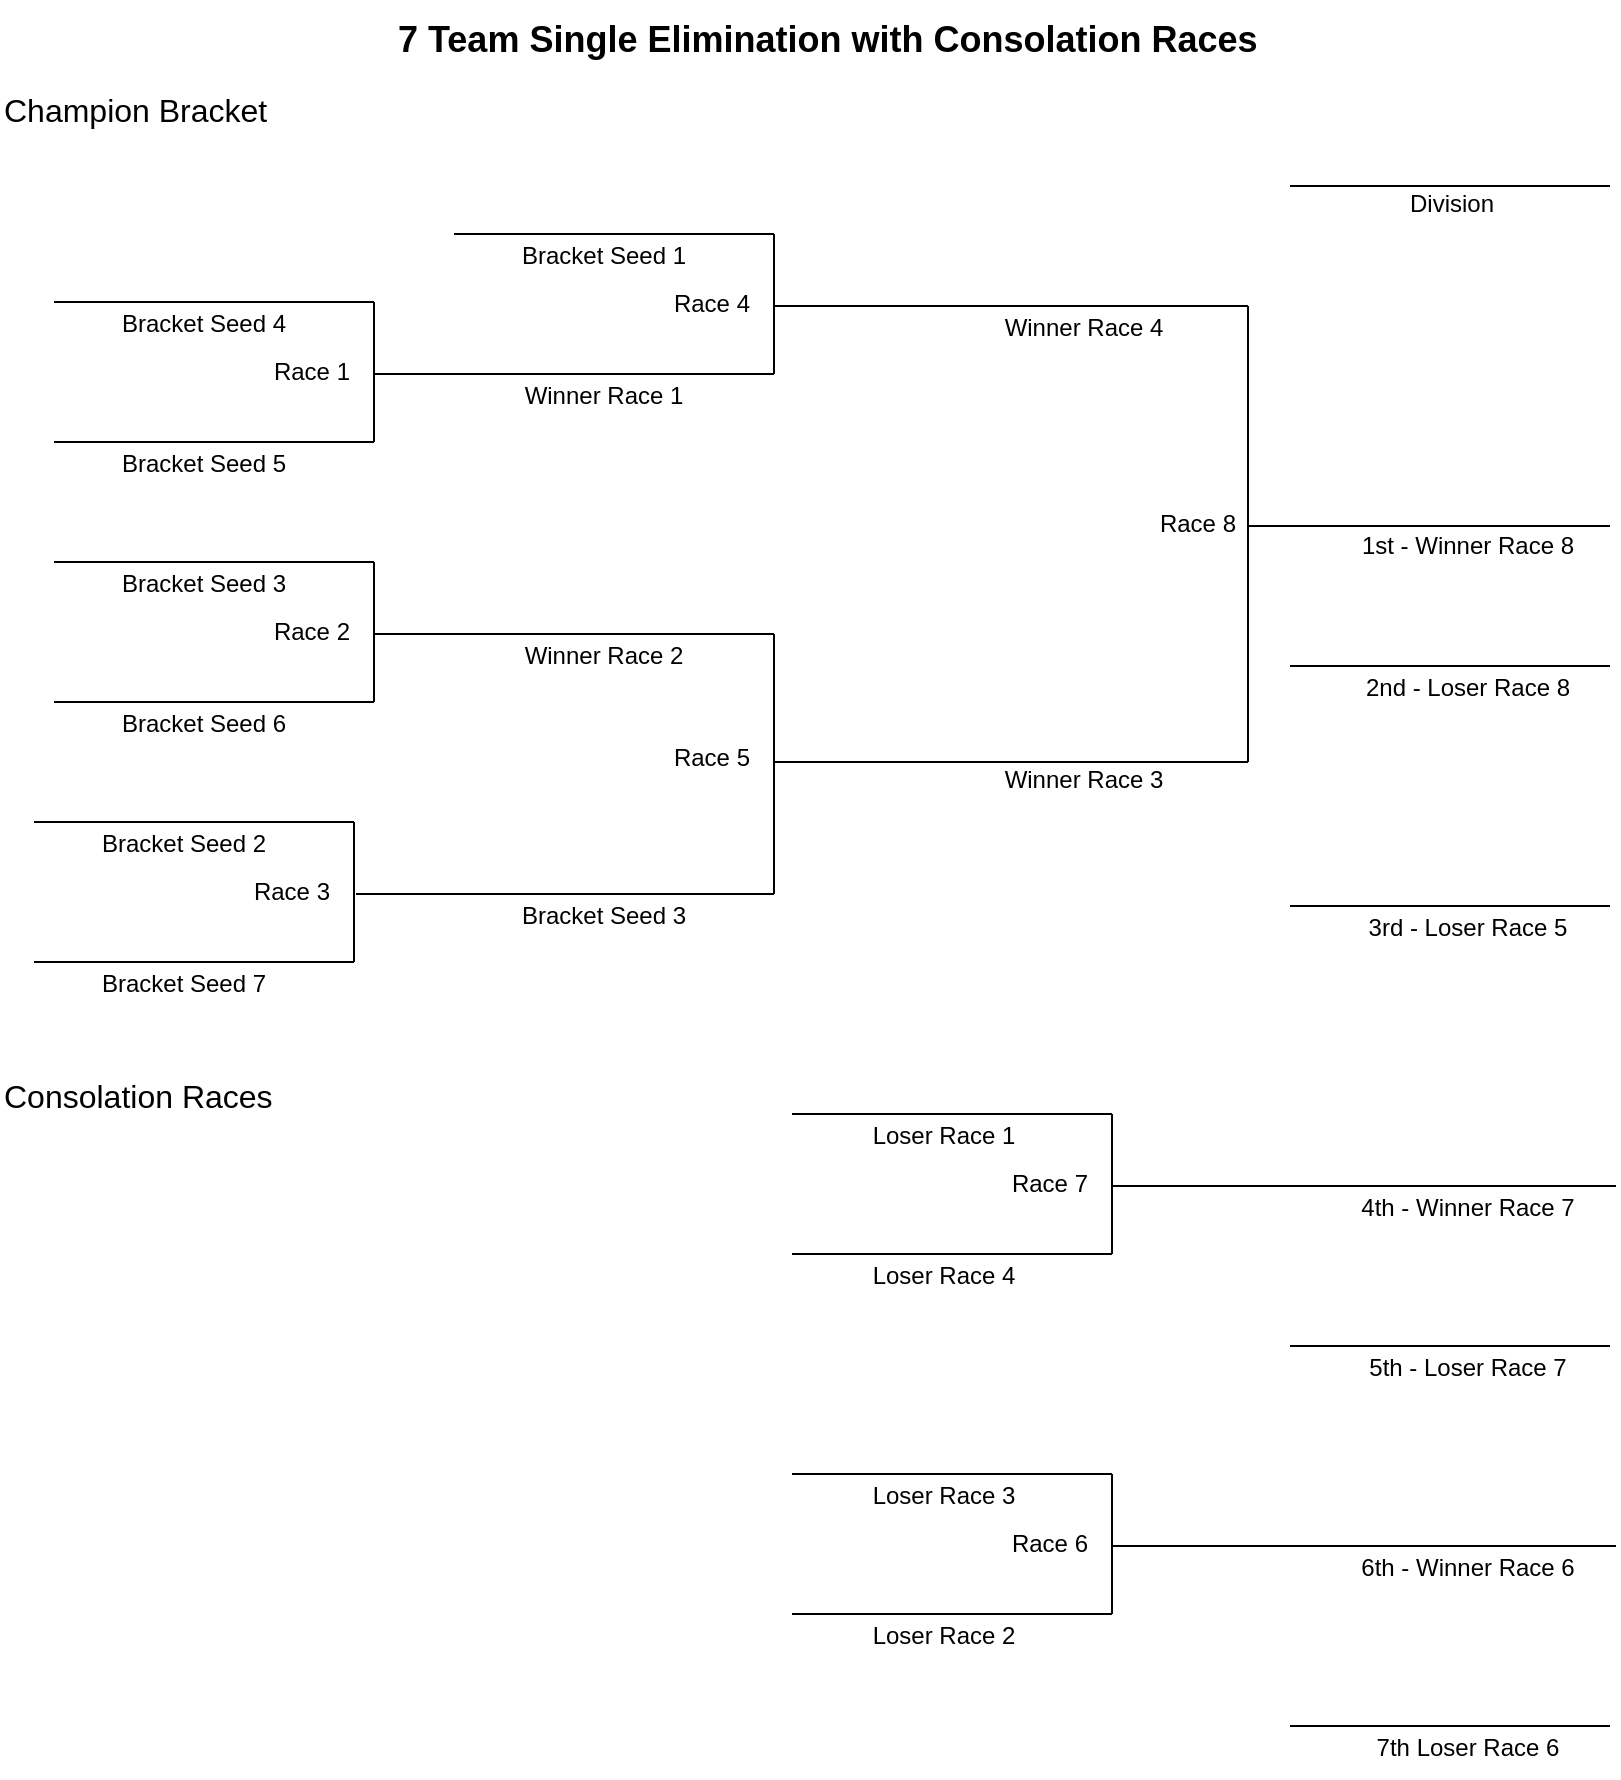 <mxfile version="25.0.2">
  <diagram name="Page-1" id="gNxw8MddvVBNjZTbIHWo">
    <mxGraphModel dx="1114" dy="999" grid="1" gridSize="10" guides="1" tooltips="1" connect="1" arrows="1" fold="1" page="1" pageScale="1" pageWidth="850" pageHeight="1100" math="0" shadow="0">
      <root>
        <mxCell id="0" />
        <mxCell id="1" parent="0" />
        <mxCell id="H3SU6zbXUFuWfZ92cG2d-4" value="&lt;font style=&quot;font-size: 16px;&quot;&gt;Champion Bracket&lt;/font&gt;" style="text;html=1;align=left;verticalAlign=middle;whiteSpace=wrap;rounded=0;" parent="1" vertex="1">
          <mxGeometry x="12" y="93" width="138" height="30" as="geometry" />
        </mxCell>
        <mxCell id="H3SU6zbXUFuWfZ92cG2d-8" value="" style="group" parent="1" vertex="1" connectable="0">
          <mxGeometry x="239" y="170" width="320" height="70" as="geometry" />
        </mxCell>
        <mxCell id="H3SU6zbXUFuWfZ92cG2d-1" value="" style="endArrow=none;html=1;rounded=0;" parent="H3SU6zbXUFuWfZ92cG2d-8" edge="1">
          <mxGeometry width="50" height="50" relative="1" as="geometry">
            <mxPoint as="sourcePoint" />
            <mxPoint x="160" as="targetPoint" />
          </mxGeometry>
        </mxCell>
        <mxCell id="H3SU6zbXUFuWfZ92cG2d-2" value="" style="endArrow=none;html=1;rounded=0;" parent="H3SU6zbXUFuWfZ92cG2d-8" edge="1">
          <mxGeometry width="50" height="50" relative="1" as="geometry">
            <mxPoint y="70" as="sourcePoint" />
            <mxPoint x="160" y="70" as="targetPoint" />
          </mxGeometry>
        </mxCell>
        <mxCell id="H3SU6zbXUFuWfZ92cG2d-3" value="" style="endArrow=none;html=1;rounded=0;" parent="H3SU6zbXUFuWfZ92cG2d-8" edge="1">
          <mxGeometry width="50" height="50" relative="1" as="geometry">
            <mxPoint x="160" y="70" as="sourcePoint" />
            <mxPoint x="160" as="targetPoint" />
          </mxGeometry>
        </mxCell>
        <mxCell id="H3SU6zbXUFuWfZ92cG2d-5" value="Race 4" style="text;html=1;align=right;verticalAlign=middle;whiteSpace=wrap;rounded=0;" parent="H3SU6zbXUFuWfZ92cG2d-8" vertex="1">
          <mxGeometry x="60" y="20" width="90" height="30" as="geometry" />
        </mxCell>
        <mxCell id="H3SU6zbXUFuWfZ92cG2d-7" value="" style="endArrow=none;html=1;rounded=0;" parent="H3SU6zbXUFuWfZ92cG2d-8" edge="1">
          <mxGeometry width="50" height="50" relative="1" as="geometry">
            <mxPoint x="160" y="36" as="sourcePoint" />
            <mxPoint x="320" y="36" as="targetPoint" />
          </mxGeometry>
        </mxCell>
        <mxCell id="H3SU6zbXUFuWfZ92cG2d-9" value="" style="group" parent="1" vertex="1" connectable="0">
          <mxGeometry x="239" y="370" width="360" height="70" as="geometry" />
        </mxCell>
        <mxCell id="H3SU6zbXUFuWfZ92cG2d-10" value="" style="endArrow=none;html=1;rounded=0;" parent="H3SU6zbXUFuWfZ92cG2d-9" edge="1">
          <mxGeometry width="50" height="50" relative="1" as="geometry">
            <mxPoint as="sourcePoint" />
            <mxPoint x="160" as="targetPoint" />
          </mxGeometry>
        </mxCell>
        <mxCell id="H3SU6zbXUFuWfZ92cG2d-11" value="" style="endArrow=none;html=1;rounded=0;" parent="H3SU6zbXUFuWfZ92cG2d-9" edge="1">
          <mxGeometry width="50" height="50" relative="1" as="geometry">
            <mxPoint x="-49" y="130" as="sourcePoint" />
            <mxPoint x="160" y="130" as="targetPoint" />
          </mxGeometry>
        </mxCell>
        <mxCell id="H3SU6zbXUFuWfZ92cG2d-12" value="" style="endArrow=none;html=1;rounded=0;" parent="H3SU6zbXUFuWfZ92cG2d-9" edge="1">
          <mxGeometry width="50" height="50" relative="1" as="geometry">
            <mxPoint x="160" y="70" as="sourcePoint" />
            <mxPoint x="160" as="targetPoint" />
          </mxGeometry>
        </mxCell>
        <mxCell id="H3SU6zbXUFuWfZ92cG2d-13" value="Race 5" style="text;html=1;align=right;verticalAlign=middle;whiteSpace=wrap;rounded=0;" parent="H3SU6zbXUFuWfZ92cG2d-9" vertex="1">
          <mxGeometry x="60" y="47" width="90" height="30" as="geometry" />
        </mxCell>
        <mxCell id="H3SU6zbXUFuWfZ92cG2d-14" value="" style="endArrow=none;html=1;rounded=0;" parent="H3SU6zbXUFuWfZ92cG2d-9" edge="1">
          <mxGeometry width="50" height="50" relative="1" as="geometry">
            <mxPoint x="160" y="64" as="sourcePoint" />
            <mxPoint x="320" y="64" as="targetPoint" />
          </mxGeometry>
        </mxCell>
        <mxCell id="H3SU6zbXUFuWfZ92cG2d-38" value="Winner Race 3" style="text;html=1;align=center;verticalAlign=middle;whiteSpace=wrap;rounded=0;" parent="H3SU6zbXUFuWfZ92cG2d-9" vertex="1">
          <mxGeometry x="270" y="58" width="90" height="30" as="geometry" />
        </mxCell>
        <mxCell id="H3SU6zbXUFuWfZ92cG2d-15" value="" style="group" parent="1" vertex="1" connectable="0">
          <mxGeometry x="408" y="790" width="320" height="70" as="geometry" />
        </mxCell>
        <mxCell id="H3SU6zbXUFuWfZ92cG2d-16" value="" style="endArrow=none;html=1;rounded=0;" parent="H3SU6zbXUFuWfZ92cG2d-15" edge="1">
          <mxGeometry width="50" height="50" relative="1" as="geometry">
            <mxPoint as="sourcePoint" />
            <mxPoint x="160" as="targetPoint" />
          </mxGeometry>
        </mxCell>
        <mxCell id="H3SU6zbXUFuWfZ92cG2d-17" value="" style="endArrow=none;html=1;rounded=0;" parent="H3SU6zbXUFuWfZ92cG2d-15" edge="1">
          <mxGeometry width="50" height="50" relative="1" as="geometry">
            <mxPoint y="70" as="sourcePoint" />
            <mxPoint x="160" y="70" as="targetPoint" />
          </mxGeometry>
        </mxCell>
        <mxCell id="H3SU6zbXUFuWfZ92cG2d-18" value="" style="endArrow=none;html=1;rounded=0;" parent="H3SU6zbXUFuWfZ92cG2d-15" edge="1">
          <mxGeometry width="50" height="50" relative="1" as="geometry">
            <mxPoint x="160" y="70" as="sourcePoint" />
            <mxPoint x="160" as="targetPoint" />
          </mxGeometry>
        </mxCell>
        <mxCell id="H3SU6zbXUFuWfZ92cG2d-19" value="Race 6" style="text;html=1;align=right;verticalAlign=middle;whiteSpace=wrap;rounded=0;" parent="H3SU6zbXUFuWfZ92cG2d-15" vertex="1">
          <mxGeometry x="60" y="20" width="90" height="30" as="geometry" />
        </mxCell>
        <mxCell id="H3SU6zbXUFuWfZ92cG2d-20" value="" style="endArrow=none;html=1;rounded=0;" parent="H3SU6zbXUFuWfZ92cG2d-15" edge="1">
          <mxGeometry width="50" height="50" relative="1" as="geometry">
            <mxPoint x="160" y="36" as="sourcePoint" />
            <mxPoint x="412" y="36" as="targetPoint" />
          </mxGeometry>
        </mxCell>
        <mxCell id="H3SU6zbXUFuWfZ92cG2d-21" value="&lt;font style=&quot;font-size: 16px;&quot;&gt;Consolation Races&lt;/font&gt;" style="text;html=1;align=left;verticalAlign=middle;whiteSpace=wrap;rounded=0;" parent="1" vertex="1">
          <mxGeometry x="12" y="586" width="151" height="30" as="geometry" />
        </mxCell>
        <mxCell id="H3SU6zbXUFuWfZ92cG2d-22" value="Race 8" style="text;html=1;align=right;verticalAlign=middle;whiteSpace=wrap;rounded=0;" parent="1" vertex="1">
          <mxGeometry x="542" y="300" width="90" height="30" as="geometry" />
        </mxCell>
        <mxCell id="H3SU6zbXUFuWfZ92cG2d-24" value="" style="endArrow=none;html=1;rounded=0;" parent="1" edge="1">
          <mxGeometry width="50" height="50" relative="1" as="geometry">
            <mxPoint x="636" y="434" as="sourcePoint" />
            <mxPoint x="636" y="206" as="targetPoint" />
          </mxGeometry>
        </mxCell>
        <mxCell id="H3SU6zbXUFuWfZ92cG2d-25" value="" style="endArrow=none;html=1;rounded=0;" parent="1" edge="1">
          <mxGeometry width="50" height="50" relative="1" as="geometry">
            <mxPoint x="636" y="316" as="sourcePoint" />
            <mxPoint x="817" y="316" as="targetPoint" />
          </mxGeometry>
        </mxCell>
        <mxCell id="H3SU6zbXUFuWfZ92cG2d-26" value="" style="endArrow=none;html=1;rounded=0;" parent="1" edge="1">
          <mxGeometry width="50" height="50" relative="1" as="geometry">
            <mxPoint x="657" y="386" as="sourcePoint" />
            <mxPoint x="817" y="386" as="targetPoint" />
          </mxGeometry>
        </mxCell>
        <mxCell id="H3SU6zbXUFuWfZ92cG2d-32" value="1st - Winner Race 8" style="text;html=1;align=center;verticalAlign=middle;whiteSpace=wrap;rounded=0;" parent="1" vertex="1">
          <mxGeometry x="688" y="311" width="116" height="30" as="geometry" />
        </mxCell>
        <mxCell id="H3SU6zbXUFuWfZ92cG2d-33" value="2nd - Loser Race 8" style="text;html=1;align=center;verticalAlign=middle;whiteSpace=wrap;rounded=0;" parent="1" vertex="1">
          <mxGeometry x="688" y="382" width="116" height="30" as="geometry" />
        </mxCell>
        <mxCell id="H3SU6zbXUFuWfZ92cG2d-36" value="5th - Loser Race 7" style="text;html=1;align=center;verticalAlign=middle;whiteSpace=wrap;rounded=0;" parent="1" vertex="1">
          <mxGeometry x="693" y="722" width="106" height="30" as="geometry" />
        </mxCell>
        <mxCell id="H3SU6zbXUFuWfZ92cG2d-37" value="Winner Race 4" style="text;html=1;align=center;verticalAlign=middle;whiteSpace=wrap;rounded=0;" parent="1" vertex="1">
          <mxGeometry x="509" y="202" width="90" height="30" as="geometry" />
        </mxCell>
        <mxCell id="H3SU6zbXUFuWfZ92cG2d-39" value="Loser Race 3" style="text;html=1;align=center;verticalAlign=middle;whiteSpace=wrap;rounded=0;" parent="1" vertex="1">
          <mxGeometry x="439" y="786" width="90" height="30" as="geometry" />
        </mxCell>
        <mxCell id="H3SU6zbXUFuWfZ92cG2d-40" value="Loser Race 2" style="text;html=1;align=center;verticalAlign=middle;whiteSpace=wrap;rounded=0;" parent="1" vertex="1">
          <mxGeometry x="439" y="856" width="90" height="30" as="geometry" />
        </mxCell>
        <mxCell id="H3SU6zbXUFuWfZ92cG2d-41" value="Bracket Seed 1" style="text;html=1;align=center;verticalAlign=middle;whiteSpace=wrap;rounded=0;" parent="1" vertex="1">
          <mxGeometry x="269" y="166" width="90" height="30" as="geometry" />
        </mxCell>
        <mxCell id="H3SU6zbXUFuWfZ92cG2d-42" value="Winner Race 1" style="text;html=1;align=center;verticalAlign=middle;whiteSpace=wrap;rounded=0;" parent="1" vertex="1">
          <mxGeometry x="269" y="236" width="90" height="30" as="geometry" />
        </mxCell>
        <mxCell id="H3SU6zbXUFuWfZ92cG2d-43" value="Winner Race 2" style="text;html=1;align=center;verticalAlign=middle;whiteSpace=wrap;rounded=0;" parent="1" vertex="1">
          <mxGeometry x="269" y="366" width="90" height="30" as="geometry" />
        </mxCell>
        <mxCell id="H3SU6zbXUFuWfZ92cG2d-44" value="Bracket Seed 3" style="text;html=1;align=center;verticalAlign=middle;whiteSpace=wrap;rounded=0;" parent="1" vertex="1">
          <mxGeometry x="269" y="496" width="90" height="30" as="geometry" />
        </mxCell>
        <mxCell id="IuvQdy2Z3pqtqVISLEcr-1" value="" style="group" parent="1" vertex="1" connectable="0">
          <mxGeometry x="39" y="334" width="320" height="70" as="geometry" />
        </mxCell>
        <mxCell id="IuvQdy2Z3pqtqVISLEcr-2" value="" style="endArrow=none;html=1;rounded=0;" parent="IuvQdy2Z3pqtqVISLEcr-1" edge="1">
          <mxGeometry width="50" height="50" relative="1" as="geometry">
            <mxPoint as="sourcePoint" />
            <mxPoint x="160" as="targetPoint" />
          </mxGeometry>
        </mxCell>
        <mxCell id="IuvQdy2Z3pqtqVISLEcr-3" value="" style="endArrow=none;html=1;rounded=0;" parent="IuvQdy2Z3pqtqVISLEcr-1" edge="1">
          <mxGeometry width="50" height="50" relative="1" as="geometry">
            <mxPoint y="70" as="sourcePoint" />
            <mxPoint x="160" y="70" as="targetPoint" />
          </mxGeometry>
        </mxCell>
        <mxCell id="IuvQdy2Z3pqtqVISLEcr-4" value="" style="endArrow=none;html=1;rounded=0;" parent="IuvQdy2Z3pqtqVISLEcr-1" edge="1">
          <mxGeometry width="50" height="50" relative="1" as="geometry">
            <mxPoint x="160" y="70" as="sourcePoint" />
            <mxPoint x="160" as="targetPoint" />
          </mxGeometry>
        </mxCell>
        <mxCell id="IuvQdy2Z3pqtqVISLEcr-5" value="Race 2" style="text;html=1;align=right;verticalAlign=middle;whiteSpace=wrap;rounded=0;" parent="IuvQdy2Z3pqtqVISLEcr-1" vertex="1">
          <mxGeometry x="60" y="20" width="90" height="30" as="geometry" />
        </mxCell>
        <mxCell id="IuvQdy2Z3pqtqVISLEcr-6" value="" style="endArrow=none;html=1;rounded=0;" parent="IuvQdy2Z3pqtqVISLEcr-1" edge="1">
          <mxGeometry width="50" height="50" relative="1" as="geometry">
            <mxPoint x="160" y="36" as="sourcePoint" />
            <mxPoint x="320" y="36" as="targetPoint" />
          </mxGeometry>
        </mxCell>
        <mxCell id="IuvQdy2Z3pqtqVISLEcr-9" value="6th - Winner Race 6" style="text;html=1;align=center;verticalAlign=middle;whiteSpace=wrap;rounded=0;" parent="1" vertex="1">
          <mxGeometry x="688" y="822" width="116" height="30" as="geometry" />
        </mxCell>
        <mxCell id="IuvQdy2Z3pqtqVISLEcr-14" value="Bracket Seed 3" style="text;html=1;align=center;verticalAlign=middle;whiteSpace=wrap;rounded=0;" parent="1" vertex="1">
          <mxGeometry x="69" y="330" width="90" height="30" as="geometry" />
        </mxCell>
        <mxCell id="IuvQdy2Z3pqtqVISLEcr-15" value="Bracket Seed 6" style="text;html=1;align=center;verticalAlign=middle;whiteSpace=wrap;rounded=0;" parent="1" vertex="1">
          <mxGeometry x="69" y="400" width="90" height="30" as="geometry" />
        </mxCell>
        <mxCell id="IuvQdy2Z3pqtqVISLEcr-16" value="" style="endArrow=none;html=1;rounded=0;" parent="1" edge="1">
          <mxGeometry width="50" height="50" relative="1" as="geometry">
            <mxPoint x="558" y="206" as="sourcePoint" />
            <mxPoint x="636" y="206" as="targetPoint" />
          </mxGeometry>
        </mxCell>
        <mxCell id="IuvQdy2Z3pqtqVISLEcr-17" value="" style="endArrow=none;html=1;rounded=0;" parent="1" edge="1">
          <mxGeometry width="50" height="50" relative="1" as="geometry">
            <mxPoint x="558" y="434" as="sourcePoint" />
            <mxPoint x="636" y="434" as="targetPoint" />
          </mxGeometry>
        </mxCell>
        <mxCell id="IuvQdy2Z3pqtqVISLEcr-18" value="" style="endArrow=none;html=1;rounded=0;" parent="1" edge="1">
          <mxGeometry width="50" height="50" relative="1" as="geometry">
            <mxPoint x="657" y="726" as="sourcePoint" />
            <mxPoint x="817" y="726" as="targetPoint" />
          </mxGeometry>
        </mxCell>
        <mxCell id="Z-EwFcKrp6Wiq-JpFyMq-1" value="" style="group" parent="1" vertex="1" connectable="0">
          <mxGeometry x="19" y="134" width="320" height="70" as="geometry" />
        </mxCell>
        <mxCell id="Z-EwFcKrp6Wiq-JpFyMq-2" value="" style="endArrow=none;html=1;rounded=0;" parent="Z-EwFcKrp6Wiq-JpFyMq-1" edge="1">
          <mxGeometry width="50" height="50" relative="1" as="geometry">
            <mxPoint x="20" y="70" as="sourcePoint" />
            <mxPoint x="180" y="70" as="targetPoint" />
          </mxGeometry>
        </mxCell>
        <mxCell id="Z-EwFcKrp6Wiq-JpFyMq-3" value="" style="endArrow=none;html=1;rounded=0;" parent="Z-EwFcKrp6Wiq-JpFyMq-1" edge="1">
          <mxGeometry width="50" height="50" relative="1" as="geometry">
            <mxPoint x="20" y="140" as="sourcePoint" />
            <mxPoint x="180" y="140" as="targetPoint" />
          </mxGeometry>
        </mxCell>
        <mxCell id="Z-EwFcKrp6Wiq-JpFyMq-4" value="" style="endArrow=none;html=1;rounded=0;" parent="Z-EwFcKrp6Wiq-JpFyMq-1" edge="1">
          <mxGeometry width="50" height="50" relative="1" as="geometry">
            <mxPoint x="180" y="140" as="sourcePoint" />
            <mxPoint x="180" y="70" as="targetPoint" />
          </mxGeometry>
        </mxCell>
        <mxCell id="Z-EwFcKrp6Wiq-JpFyMq-5" value="Race 1" style="text;html=1;align=right;verticalAlign=middle;whiteSpace=wrap;rounded=0;" parent="Z-EwFcKrp6Wiq-JpFyMq-1" vertex="1">
          <mxGeometry x="80" y="90" width="90" height="30" as="geometry" />
        </mxCell>
        <mxCell id="Z-EwFcKrp6Wiq-JpFyMq-6" value="" style="endArrow=none;html=1;rounded=0;" parent="Z-EwFcKrp6Wiq-JpFyMq-1" edge="1">
          <mxGeometry width="50" height="50" relative="1" as="geometry">
            <mxPoint x="180" y="106" as="sourcePoint" />
            <mxPoint x="340" y="106" as="targetPoint" />
          </mxGeometry>
        </mxCell>
        <mxCell id="Z-EwFcKrp6Wiq-JpFyMq-7" value="" style="group" parent="1" vertex="1" connectable="0">
          <mxGeometry x="408" y="610" width="320" height="70" as="geometry" />
        </mxCell>
        <mxCell id="Z-EwFcKrp6Wiq-JpFyMq-8" value="" style="endArrow=none;html=1;rounded=0;" parent="Z-EwFcKrp6Wiq-JpFyMq-7" edge="1">
          <mxGeometry width="50" height="50" relative="1" as="geometry">
            <mxPoint as="sourcePoint" />
            <mxPoint x="160" as="targetPoint" />
          </mxGeometry>
        </mxCell>
        <mxCell id="Z-EwFcKrp6Wiq-JpFyMq-9" value="" style="endArrow=none;html=1;rounded=0;" parent="Z-EwFcKrp6Wiq-JpFyMq-7" edge="1">
          <mxGeometry width="50" height="50" relative="1" as="geometry">
            <mxPoint y="70" as="sourcePoint" />
            <mxPoint x="160" y="70" as="targetPoint" />
          </mxGeometry>
        </mxCell>
        <mxCell id="Z-EwFcKrp6Wiq-JpFyMq-10" value="" style="endArrow=none;html=1;rounded=0;" parent="Z-EwFcKrp6Wiq-JpFyMq-7" edge="1">
          <mxGeometry width="50" height="50" relative="1" as="geometry">
            <mxPoint x="160" y="70" as="sourcePoint" />
            <mxPoint x="160" as="targetPoint" />
          </mxGeometry>
        </mxCell>
        <mxCell id="Z-EwFcKrp6Wiq-JpFyMq-11" value="Race 7" style="text;html=1;align=right;verticalAlign=middle;whiteSpace=wrap;rounded=0;" parent="Z-EwFcKrp6Wiq-JpFyMq-7" vertex="1">
          <mxGeometry x="60" y="20" width="90" height="30" as="geometry" />
        </mxCell>
        <mxCell id="Z-EwFcKrp6Wiq-JpFyMq-12" value="" style="endArrow=none;html=1;rounded=0;" parent="Z-EwFcKrp6Wiq-JpFyMq-7" edge="1">
          <mxGeometry width="50" height="50" relative="1" as="geometry">
            <mxPoint x="160" y="36" as="sourcePoint" />
            <mxPoint x="412" y="36" as="targetPoint" />
          </mxGeometry>
        </mxCell>
        <mxCell id="Z-EwFcKrp6Wiq-JpFyMq-13" value="Loser Race 1" style="text;html=1;align=center;verticalAlign=middle;whiteSpace=wrap;rounded=0;" parent="1" vertex="1">
          <mxGeometry x="439" y="606" width="90" height="30" as="geometry" />
        </mxCell>
        <mxCell id="Z-EwFcKrp6Wiq-JpFyMq-14" value="Loser Race 4" style="text;html=1;align=center;verticalAlign=middle;whiteSpace=wrap;rounded=0;" parent="1" vertex="1">
          <mxGeometry x="439" y="676" width="90" height="30" as="geometry" />
        </mxCell>
        <mxCell id="Z-EwFcKrp6Wiq-JpFyMq-15" value="4th - Winner Race 7" style="text;html=1;align=center;verticalAlign=middle;whiteSpace=wrap;rounded=0;" parent="1" vertex="1">
          <mxGeometry x="688" y="642" width="116" height="30" as="geometry" />
        </mxCell>
        <mxCell id="Z-EwFcKrp6Wiq-JpFyMq-16" value="Bracket Seed 4" style="text;html=1;align=center;verticalAlign=middle;whiteSpace=wrap;rounded=0;" parent="1" vertex="1">
          <mxGeometry x="69" y="200" width="90" height="30" as="geometry" />
        </mxCell>
        <mxCell id="Z-EwFcKrp6Wiq-JpFyMq-17" value="Bracket Seed 5" style="text;html=1;align=center;verticalAlign=middle;whiteSpace=wrap;rounded=0;" parent="1" vertex="1">
          <mxGeometry x="69" y="270" width="90" height="30" as="geometry" />
        </mxCell>
        <mxCell id="Z-EwFcKrp6Wiq-JpFyMq-21" value="7th Loser Race 6" style="text;html=1;align=center;verticalAlign=middle;whiteSpace=wrap;rounded=0;" parent="1" vertex="1">
          <mxGeometry x="698" y="912" width="96" height="30" as="geometry" />
        </mxCell>
        <mxCell id="Z-EwFcKrp6Wiq-JpFyMq-22" value="" style="endArrow=none;html=1;rounded=0;" parent="1" edge="1">
          <mxGeometry width="50" height="50" relative="1" as="geometry">
            <mxPoint x="657" y="916" as="sourcePoint" />
            <mxPoint x="817" y="916" as="targetPoint" />
          </mxGeometry>
        </mxCell>
        <mxCell id="csj1tmw9l9uNEUCIM7JJ-1" value="" style="endArrow=none;html=1;rounded=0;" parent="1" edge="1">
          <mxGeometry width="50" height="50" relative="1" as="geometry">
            <mxPoint x="29" y="464" as="sourcePoint" />
            <mxPoint x="189" y="464" as="targetPoint" />
          </mxGeometry>
        </mxCell>
        <mxCell id="csj1tmw9l9uNEUCIM7JJ-2" value="" style="endArrow=none;html=1;rounded=0;" parent="1" edge="1">
          <mxGeometry width="50" height="50" relative="1" as="geometry">
            <mxPoint x="29" y="534" as="sourcePoint" />
            <mxPoint x="189" y="534" as="targetPoint" />
          </mxGeometry>
        </mxCell>
        <mxCell id="csj1tmw9l9uNEUCIM7JJ-3" value="" style="endArrow=none;html=1;rounded=0;" parent="1" edge="1">
          <mxGeometry width="50" height="50" relative="1" as="geometry">
            <mxPoint x="189" y="534" as="sourcePoint" />
            <mxPoint x="189" y="464" as="targetPoint" />
          </mxGeometry>
        </mxCell>
        <mxCell id="csj1tmw9l9uNEUCIM7JJ-4" value="Race 3" style="text;html=1;align=right;verticalAlign=middle;whiteSpace=wrap;rounded=0;" parent="1" vertex="1">
          <mxGeometry x="89" y="484" width="90" height="30" as="geometry" />
        </mxCell>
        <mxCell id="csj1tmw9l9uNEUCIM7JJ-5" value="Bracket Seed 2" style="text;html=1;align=center;verticalAlign=middle;whiteSpace=wrap;rounded=0;" parent="1" vertex="1">
          <mxGeometry x="59" y="460" width="90" height="30" as="geometry" />
        </mxCell>
        <mxCell id="csj1tmw9l9uNEUCIM7JJ-6" value="Bracket Seed 7" style="text;html=1;align=center;verticalAlign=middle;whiteSpace=wrap;rounded=0;" parent="1" vertex="1">
          <mxGeometry x="59" y="530" width="90" height="30" as="geometry" />
        </mxCell>
        <mxCell id="csj1tmw9l9uNEUCIM7JJ-8" value="" style="endArrow=none;html=1;rounded=0;" parent="1" edge="1">
          <mxGeometry width="50" height="50" relative="1" as="geometry">
            <mxPoint x="399" y="440" as="sourcePoint" />
            <mxPoint x="399" y="500" as="targetPoint" />
          </mxGeometry>
        </mxCell>
        <mxCell id="csj1tmw9l9uNEUCIM7JJ-10" value="3rd - Loser Race 5" style="text;html=1;align=center;verticalAlign=middle;whiteSpace=wrap;rounded=0;" parent="1" vertex="1">
          <mxGeometry x="693" y="502" width="106" height="30" as="geometry" />
        </mxCell>
        <mxCell id="csj1tmw9l9uNEUCIM7JJ-11" value="" style="endArrow=none;html=1;rounded=0;" parent="1" edge="1">
          <mxGeometry width="50" height="50" relative="1" as="geometry">
            <mxPoint x="657" y="506" as="sourcePoint" />
            <mxPoint x="817" y="506" as="targetPoint" />
          </mxGeometry>
        </mxCell>
        <mxCell id="IfVDFS255kyt7ylA96OP-1" value="7 Team Single Elimination with Consolation Races" style="text;html=1;align=left;verticalAlign=middle;resizable=0;points=[];autosize=1;strokeColor=none;fillColor=none;fontStyle=1;fontSize=18;" vertex="1" parent="1">
          <mxGeometry x="209" y="53" width="420" height="40" as="geometry" />
        </mxCell>
        <mxCell id="IfVDFS255kyt7ylA96OP-2" value="" style="endArrow=none;html=1;rounded=0;" edge="1" parent="1">
          <mxGeometry width="50" height="50" relative="1" as="geometry">
            <mxPoint x="657" y="146" as="sourcePoint" />
            <mxPoint x="817" y="146" as="targetPoint" />
          </mxGeometry>
        </mxCell>
        <mxCell id="IfVDFS255kyt7ylA96OP-3" value="Division" style="text;html=1;align=center;verticalAlign=middle;whiteSpace=wrap;rounded=0;" vertex="1" parent="1">
          <mxGeometry x="663" y="140" width="150" height="30" as="geometry" />
        </mxCell>
      </root>
    </mxGraphModel>
  </diagram>
</mxfile>
